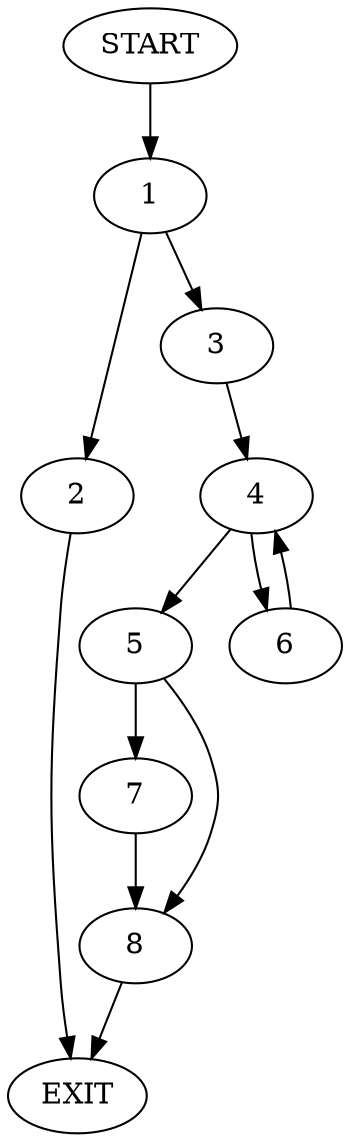 digraph {
0 [label="START"]
9 [label="EXIT"]
0 -> 1
1 -> 2
1 -> 3
2 -> 9
3 -> 4
4 -> 5
4 -> 6
6 -> 4
5 -> 7
5 -> 8
7 -> 8
8 -> 9
}
